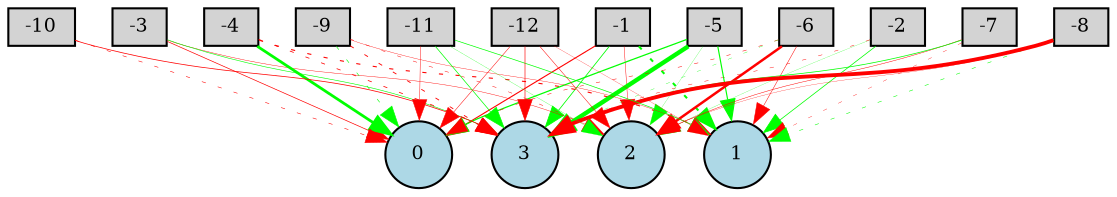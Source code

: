 digraph {
	node [fontsize=9 height=0.2 shape=circle width=0.2]
	-1 [fillcolor=lightgray shape=box style=filled]
	-2 [fillcolor=lightgray shape=box style=filled]
	-3 [fillcolor=lightgray shape=box style=filled]
	-4 [fillcolor=lightgray shape=box style=filled]
	-5 [fillcolor=lightgray shape=box style=filled]
	-6 [fillcolor=lightgray shape=box style=filled]
	-7 [fillcolor=lightgray shape=box style=filled]
	-8 [fillcolor=lightgray shape=box style=filled]
	-9 [fillcolor=lightgray shape=box style=filled]
	-10 [fillcolor=lightgray shape=box style=filled]
	-11 [fillcolor=lightgray shape=box style=filled]
	-12 [fillcolor=lightgray shape=box style=filled]
	0 [fillcolor=lightblue style=filled]
	1 [fillcolor=lightblue style=filled]
	2 [fillcolor=lightblue style=filled]
	3 [fillcolor=lightblue style=filled]
	-1 -> 0 [color=red penwidth=0.5311982310236885 style=solid]
	-1 -> 1 [color=green penwidth=0.9803033432671178 style=dotted]
	-1 -> 2 [color=red penwidth=0.21338765884147237 style=solid]
	-1 -> 3 [color=green penwidth=0.3893122698608711 style=solid]
	-2 -> 1 [color=green penwidth=0.35646418164937377 style=solid]
	-2 -> 2 [color=green penwidth=0.10333154823865091 style=solid]
	-2 -> 3 [color=red penwidth=0.21274107908472384 style=dotted]
	-3 -> 0 [color=red penwidth=0.3272455259975129 style=solid]
	-3 -> 2 [color=red penwidth=0.19516373754141592 style=solid]
	-3 -> 3 [color=green penwidth=0.2815586409792483 style=solid]
	-4 -> 0 [color=green penwidth=1.3335943530600884 style=solid]
	-4 -> 1 [color=red penwidth=0.5212786720829602 style=dotted]
	-4 -> 3 [color=red penwidth=0.36952919205382284 style=dotted]
	-5 -> 0 [color=green penwidth=0.5956462279128187 style=solid]
	-5 -> 1 [color=green penwidth=0.5508480372682059 style=solid]
	-5 -> 2 [color=green penwidth=0.10221448620479547 style=solid]
	-5 -> 3 [color=green penwidth=2.1073183331510488 style=solid]
	-6 -> 0 [color=red penwidth=0.23663984309250283 style=dotted]
	-6 -> 1 [color=red penwidth=0.23657620721625747 style=solid]
	-6 -> 2 [color=red penwidth=1.2038663717652867 style=solid]
	-6 -> 3 [color=green penwidth=0.1531326459637818 style=dotted]
	-7 -> 1 [color=red penwidth=0.16509941995940097 style=dotted]
	-7 -> 2 [color=red penwidth=0.22532023274258553 style=solid]
	-7 -> 3 [color=green penwidth=0.35359614731930444 style=solid]
	-8 -> 1 [color=green penwidth=0.25466034213508115 style=dotted]
	-8 -> 2 [color=red penwidth=0.12682291506733248 style=solid]
	-8 -> 3 [color=red penwidth=1.8480273033095722 style=solid]
	-9 -> 0 [color=green penwidth=0.2855525318474351 style=dotted]
	-9 -> 1 [color=red penwidth=0.17174901419726232 style=solid]
	-9 -> 2 [color=red penwidth=0.2242874496736788 style=dotted]
	-9 -> 3 [color=red penwidth=0.42101182549872407 style=dotted]
	-10 -> 0 [color=red penwidth=0.26590175313279074 style=dotted]
	-10 -> 3 [color=red penwidth=0.35606629787379773 style=solid]
	-11 -> 0 [color=red penwidth=0.21568242753307298 style=solid]
	-11 -> 1 [color=green penwidth=0.3296219878759321 style=solid]
	-11 -> 2 [color=green penwidth=0.11959515545246802 style=solid]
	-11 -> 3 [color=green penwidth=0.3390086202589856 style=solid]
	-12 -> 0 [color=red penwidth=0.23335109413338867 style=solid]
	-12 -> 1 [color=red penwidth=0.11555707964785189 style=solid]
	-12 -> 2 [color=red penwidth=0.23332567032103635 style=solid]
	-12 -> 3 [color=red penwidth=0.30905921830409705 style=solid]
}
